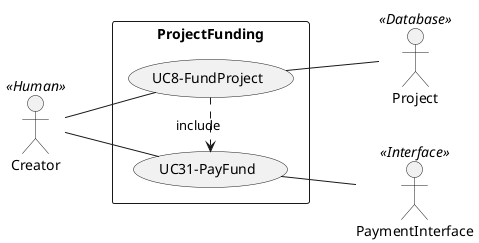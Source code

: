 
@startuml FundingProject
left to right direction
skinparam packageStyle rectangle
actor Creator as A3 << Human >>
' actor Project as A9 << DataBase >>
actor Project as A8 << Database >>
actor PaymentInterface as A7 << Interface >>
' usecase (UC4-ShareToSocialMedia) as UC4
' A1 -- (UC4)
' (UC4) -- A6

rectangle ProjectFunding {
    usecase (UC8-FundProject) as UC8
    usecase (UC31-PayFund) as UC31
    A3 -- (UC8)
    (UC8) -- A8
    A3 -- (UC31)
    (UC31) -- A7
    (UC8) .> (UC31) : include

}

@enduml
